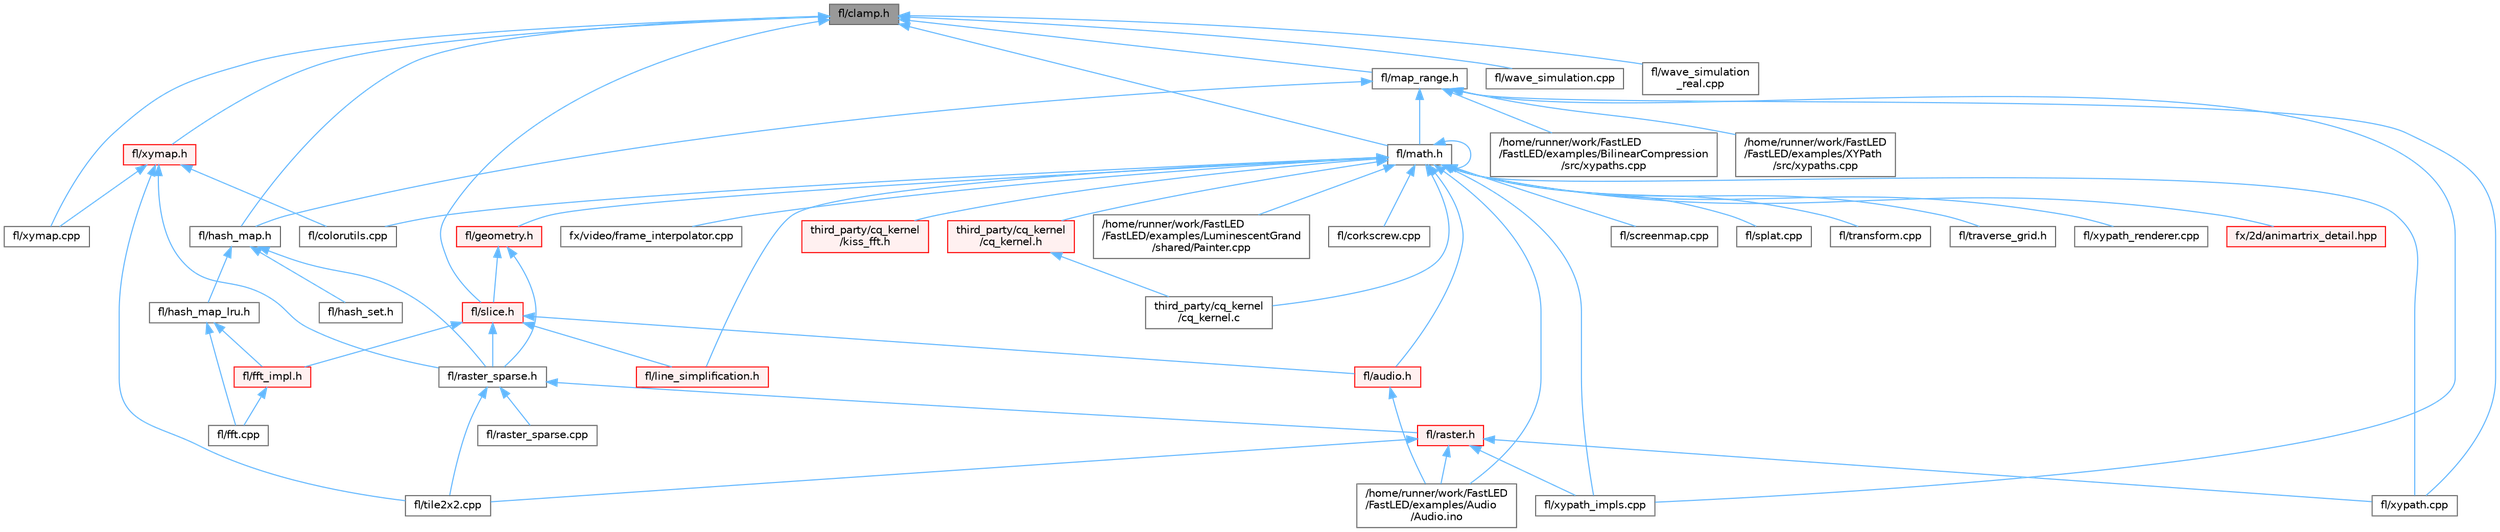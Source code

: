 digraph "fl/clamp.h"
{
 // INTERACTIVE_SVG=YES
 // LATEX_PDF_SIZE
  bgcolor="transparent";
  edge [fontname=Helvetica,fontsize=10,labelfontname=Helvetica,labelfontsize=10];
  node [fontname=Helvetica,fontsize=10,shape=box,height=0.2,width=0.4];
  Node1 [id="Node000001",label="fl/clamp.h",height=0.2,width=0.4,color="gray40", fillcolor="grey60", style="filled", fontcolor="black",tooltip=" "];
  Node1 -> Node2 [id="edge1_Node000001_Node000002",dir="back",color="steelblue1",style="solid",tooltip=" "];
  Node2 [id="Node000002",label="fl/hash_map.h",height=0.2,width=0.4,color="grey40", fillcolor="white", style="filled",URL="$d6/d13/hash__map_8h.html",tooltip=" "];
  Node2 -> Node3 [id="edge2_Node000002_Node000003",dir="back",color="steelblue1",style="solid",tooltip=" "];
  Node3 [id="Node000003",label="fl/hash_map_lru.h",height=0.2,width=0.4,color="grey40", fillcolor="white", style="filled",URL="$dd/d0c/hash__map__lru_8h.html",tooltip=" "];
  Node3 -> Node4 [id="edge3_Node000003_Node000004",dir="back",color="steelblue1",style="solid",tooltip=" "];
  Node4 [id="Node000004",label="fl/fft.cpp",height=0.2,width=0.4,color="grey40", fillcolor="white", style="filled",URL="$db/d03/fft_8cpp.html",tooltip=" "];
  Node3 -> Node5 [id="edge4_Node000003_Node000005",dir="back",color="steelblue1",style="solid",tooltip=" "];
  Node5 [id="Node000005",label="fl/fft_impl.h",height=0.2,width=0.4,color="red", fillcolor="#FFF0F0", style="filled",URL="$df/d73/fft__impl_8h.html",tooltip=" "];
  Node5 -> Node4 [id="edge5_Node000005_Node000004",dir="back",color="steelblue1",style="solid",tooltip=" "];
  Node2 -> Node7 [id="edge6_Node000002_Node000007",dir="back",color="steelblue1",style="solid",tooltip=" "];
  Node7 [id="Node000007",label="fl/hash_set.h",height=0.2,width=0.4,color="grey40", fillcolor="white", style="filled",URL="$dc/de3/hash__set_8h.html",tooltip=" "];
  Node2 -> Node8 [id="edge7_Node000002_Node000008",dir="back",color="steelblue1",style="solid",tooltip=" "];
  Node8 [id="Node000008",label="fl/raster_sparse.h",height=0.2,width=0.4,color="grey40", fillcolor="white", style="filled",URL="$d4/df9/raster__sparse_8h.html",tooltip=" "];
  Node8 -> Node9 [id="edge8_Node000008_Node000009",dir="back",color="steelblue1",style="solid",tooltip=" "];
  Node9 [id="Node000009",label="fl/raster.h",height=0.2,width=0.4,color="red", fillcolor="#FFF0F0", style="filled",URL="$d1/d1e/raster_8h.html",tooltip=" "];
  Node9 -> Node10 [id="edge9_Node000009_Node000010",dir="back",color="steelblue1",style="solid",tooltip=" "];
  Node10 [id="Node000010",label="/home/runner/work/FastLED\l/FastLED/examples/Audio\l/Audio.ino",height=0.2,width=0.4,color="grey40", fillcolor="white", style="filled",URL="$dc/d5d/_audio_8ino.html",tooltip=" "];
  Node9 -> Node20 [id="edge10_Node000009_Node000020",dir="back",color="steelblue1",style="solid",tooltip=" "];
  Node20 [id="Node000020",label="fl/tile2x2.cpp",height=0.2,width=0.4,color="grey40", fillcolor="white", style="filled",URL="$db/d15/tile2x2_8cpp.html",tooltip=" "];
  Node9 -> Node21 [id="edge11_Node000009_Node000021",dir="back",color="steelblue1",style="solid",tooltip=" "];
  Node21 [id="Node000021",label="fl/xypath.cpp",height=0.2,width=0.4,color="grey40", fillcolor="white", style="filled",URL="$d4/d78/xypath_8cpp.html",tooltip=" "];
  Node9 -> Node22 [id="edge12_Node000009_Node000022",dir="back",color="steelblue1",style="solid",tooltip=" "];
  Node22 [id="Node000022",label="fl/xypath_impls.cpp",height=0.2,width=0.4,color="grey40", fillcolor="white", style="filled",URL="$d4/db1/xypath__impls_8cpp.html",tooltip=" "];
  Node8 -> Node23 [id="edge13_Node000008_Node000023",dir="back",color="steelblue1",style="solid",tooltip=" "];
  Node23 [id="Node000023",label="fl/raster_sparse.cpp",height=0.2,width=0.4,color="grey40", fillcolor="white", style="filled",URL="$d7/d58/raster__sparse_8cpp.html",tooltip=" "];
  Node8 -> Node20 [id="edge14_Node000008_Node000020",dir="back",color="steelblue1",style="solid",tooltip=" "];
  Node1 -> Node24 [id="edge15_Node000001_Node000024",dir="back",color="steelblue1",style="solid",tooltip=" "];
  Node24 [id="Node000024",label="fl/map_range.h",height=0.2,width=0.4,color="grey40", fillcolor="white", style="filled",URL="$d1/d47/map__range_8h.html",tooltip=" "];
  Node24 -> Node25 [id="edge16_Node000024_Node000025",dir="back",color="steelblue1",style="solid",tooltip=" "];
  Node25 [id="Node000025",label="/home/runner/work/FastLED\l/FastLED/examples/BilinearCompression\l/src/xypaths.cpp",height=0.2,width=0.4,color="grey40", fillcolor="white", style="filled",URL="$d4/dda/_bilinear_compression_2src_2xypaths_8cpp.html",tooltip=" "];
  Node24 -> Node26 [id="edge17_Node000024_Node000026",dir="back",color="steelblue1",style="solid",tooltip=" "];
  Node26 [id="Node000026",label="/home/runner/work/FastLED\l/FastLED/examples/XYPath\l/src/xypaths.cpp",height=0.2,width=0.4,color="grey40", fillcolor="white", style="filled",URL="$d8/d55/_x_y_path_2src_2xypaths_8cpp.html",tooltip=" "];
  Node24 -> Node2 [id="edge18_Node000024_Node000002",dir="back",color="steelblue1",style="solid",tooltip=" "];
  Node24 -> Node27 [id="edge19_Node000024_Node000027",dir="back",color="steelblue1",style="solid",tooltip=" "];
  Node27 [id="Node000027",label="fl/math.h",height=0.2,width=0.4,color="grey40", fillcolor="white", style="filled",URL="$df/db1/math_8h.html",tooltip=" "];
  Node27 -> Node10 [id="edge20_Node000027_Node000010",dir="back",color="steelblue1",style="solid",tooltip=" "];
  Node27 -> Node28 [id="edge21_Node000027_Node000028",dir="back",color="steelblue1",style="solid",tooltip=" "];
  Node28 [id="Node000028",label="/home/runner/work/FastLED\l/FastLED/examples/LuminescentGrand\l/shared/Painter.cpp",height=0.2,width=0.4,color="grey40", fillcolor="white", style="filled",URL="$db/d33/_painter_8cpp.html",tooltip=" "];
  Node27 -> Node29 [id="edge22_Node000027_Node000029",dir="back",color="steelblue1",style="solid",tooltip=" "];
  Node29 [id="Node000029",label="fl/audio.h",height=0.2,width=0.4,color="red", fillcolor="#FFF0F0", style="filled",URL="$da/d09/audio_8h.html",tooltip=" "];
  Node29 -> Node10 [id="edge23_Node000029_Node000010",dir="back",color="steelblue1",style="solid",tooltip=" "];
  Node27 -> Node57 [id="edge24_Node000027_Node000057",dir="back",color="steelblue1",style="solid",tooltip=" "];
  Node57 [id="Node000057",label="fl/colorutils.cpp",height=0.2,width=0.4,color="grey40", fillcolor="white", style="filled",URL="$da/d2d/colorutils_8cpp.html",tooltip="Misc utility functions for palettes, blending, and more."];
  Node27 -> Node58 [id="edge25_Node000027_Node000058",dir="back",color="steelblue1",style="solid",tooltip=" "];
  Node58 [id="Node000058",label="fl/corkscrew.cpp",height=0.2,width=0.4,color="grey40", fillcolor="white", style="filled",URL="$d3/d9b/corkscrew_8cpp.html",tooltip=" "];
  Node27 -> Node59 [id="edge26_Node000027_Node000059",dir="back",color="steelblue1",style="solid",tooltip=" "];
  Node59 [id="Node000059",label="fl/geometry.h",height=0.2,width=0.4,color="red", fillcolor="#FFF0F0", style="filled",URL="$d4/d67/geometry_8h.html",tooltip=" "];
  Node59 -> Node8 [id="edge27_Node000059_Node000008",dir="back",color="steelblue1",style="solid",tooltip=" "];
  Node59 -> Node232 [id="edge28_Node000059_Node000232",dir="back",color="steelblue1",style="solid",tooltip=" "];
  Node232 [id="Node000232",label="fl/slice.h",height=0.2,width=0.4,color="red", fillcolor="#FFF0F0", style="filled",URL="$d0/d48/slice_8h.html",tooltip=" "];
  Node232 -> Node29 [id="edge29_Node000232_Node000029",dir="back",color="steelblue1",style="solid",tooltip=" "];
  Node232 -> Node5 [id="edge30_Node000232_Node000005",dir="back",color="steelblue1",style="solid",tooltip=" "];
  Node232 -> Node229 [id="edge31_Node000232_Node000229",dir="back",color="steelblue1",style="solid",tooltip=" "];
  Node229 [id="Node000229",label="fl/line_simplification.h",height=0.2,width=0.4,color="red", fillcolor="#FFF0F0", style="filled",URL="$d8/da7/line__simplification_8h.html",tooltip=" "];
  Node232 -> Node8 [id="edge32_Node000232_Node000008",dir="back",color="steelblue1",style="solid",tooltip=" "];
  Node27 -> Node229 [id="edge33_Node000027_Node000229",dir="back",color="steelblue1",style="solid",tooltip=" "];
  Node27 -> Node27 [id="edge34_Node000027_Node000027",dir="back",color="steelblue1",style="solid",tooltip=" "];
  Node27 -> Node177 [id="edge35_Node000027_Node000177",dir="back",color="steelblue1",style="solid",tooltip=" "];
  Node177 [id="Node000177",label="fl/screenmap.cpp",height=0.2,width=0.4,color="grey40", fillcolor="white", style="filled",URL="$d9/d6f/screenmap_8cpp.html",tooltip=" "];
  Node27 -> Node204 [id="edge36_Node000027_Node000204",dir="back",color="steelblue1",style="solid",tooltip=" "];
  Node204 [id="Node000204",label="fl/splat.cpp",height=0.2,width=0.4,color="grey40", fillcolor="white", style="filled",URL="$da/dbe/splat_8cpp.html",tooltip=" "];
  Node27 -> Node179 [id="edge37_Node000027_Node000179",dir="back",color="steelblue1",style="solid",tooltip=" "];
  Node179 [id="Node000179",label="fl/transform.cpp",height=0.2,width=0.4,color="grey40", fillcolor="white", style="filled",URL="$d8/d8c/transform_8cpp.html",tooltip=" "];
  Node27 -> Node231 [id="edge38_Node000027_Node000231",dir="back",color="steelblue1",style="solid",tooltip=" "];
  Node231 [id="Node000231",label="fl/traverse_grid.h",height=0.2,width=0.4,color="grey40", fillcolor="white", style="filled",URL="$d9/d42/traverse__grid_8h.html",tooltip=" "];
  Node27 -> Node21 [id="edge39_Node000027_Node000021",dir="back",color="steelblue1",style="solid",tooltip=" "];
  Node27 -> Node22 [id="edge40_Node000027_Node000022",dir="back",color="steelblue1",style="solid",tooltip=" "];
  Node27 -> Node184 [id="edge41_Node000027_Node000184",dir="back",color="steelblue1",style="solid",tooltip=" "];
  Node184 [id="Node000184",label="fl/xypath_renderer.cpp",height=0.2,width=0.4,color="grey40", fillcolor="white", style="filled",URL="$d2/d31/xypath__renderer_8cpp.html",tooltip=" "];
  Node27 -> Node259 [id="edge42_Node000027_Node000259",dir="back",color="steelblue1",style="solid",tooltip=" "];
  Node259 [id="Node000259",label="fx/2d/animartrix_detail.hpp",height=0.2,width=0.4,color="red", fillcolor="#FFF0F0", style="filled",URL="$d3/d3b/animartrix__detail_8hpp.html",tooltip=" "];
  Node27 -> Node219 [id="edge43_Node000027_Node000219",dir="back",color="steelblue1",style="solid",tooltip=" "];
  Node219 [id="Node000219",label="fx/video/frame_interpolator.cpp",height=0.2,width=0.4,color="grey40", fillcolor="white", style="filled",URL="$d5/da4/frame__interpolator_8cpp.html",tooltip=" "];
  Node27 -> Node272 [id="edge44_Node000027_Node000272",dir="back",color="steelblue1",style="solid",tooltip=" "];
  Node272 [id="Node000272",label="third_party/cq_kernel\l/cq_kernel.c",height=0.2,width=0.4,color="grey40", fillcolor="white", style="filled",URL="$d9/dc9/cq__kernel_8c.html",tooltip=" "];
  Node27 -> Node271 [id="edge45_Node000027_Node000271",dir="back",color="steelblue1",style="solid",tooltip=" "];
  Node271 [id="Node000271",label="third_party/cq_kernel\l/cq_kernel.h",height=0.2,width=0.4,color="red", fillcolor="#FFF0F0", style="filled",URL="$d1/dda/cq__kernel_8h.html",tooltip=" "];
  Node271 -> Node272 [id="edge46_Node000271_Node000272",dir="back",color="steelblue1",style="solid",tooltip=" "];
  Node27 -> Node269 [id="edge47_Node000027_Node000269",dir="back",color="steelblue1",style="solid",tooltip=" "];
  Node269 [id="Node000269",label="third_party/cq_kernel\l/kiss_fft.h",height=0.2,width=0.4,color="red", fillcolor="#FFF0F0", style="filled",URL="$d0/dc9/kiss__fft_8h.html",tooltip=" "];
  Node24 -> Node21 [id="edge48_Node000024_Node000021",dir="back",color="steelblue1",style="solid",tooltip=" "];
  Node24 -> Node22 [id="edge49_Node000024_Node000022",dir="back",color="steelblue1",style="solid",tooltip=" "];
  Node1 -> Node27 [id="edge50_Node000001_Node000027",dir="back",color="steelblue1",style="solid",tooltip=" "];
  Node1 -> Node232 [id="edge51_Node000001_Node000232",dir="back",color="steelblue1",style="solid",tooltip=" "];
  Node1 -> Node208 [id="edge52_Node000001_Node000208",dir="back",color="steelblue1",style="solid",tooltip=" "];
  Node208 [id="Node000208",label="fl/wave_simulation.cpp",height=0.2,width=0.4,color="grey40", fillcolor="white", style="filled",URL="$de/d8c/wave__simulation_8cpp.html",tooltip=" "];
  Node1 -> Node210 [id="edge53_Node000001_Node000210",dir="back",color="steelblue1",style="solid",tooltip=" "];
  Node210 [id="Node000210",label="fl/wave_simulation\l_real.cpp",height=0.2,width=0.4,color="grey40", fillcolor="white", style="filled",URL="$d8/da2/wave__simulation__real_8cpp.html",tooltip=" "];
  Node1 -> Node178 [id="edge54_Node000001_Node000178",dir="back",color="steelblue1",style="solid",tooltip=" "];
  Node178 [id="Node000178",label="fl/xymap.cpp",height=0.2,width=0.4,color="grey40", fillcolor="white", style="filled",URL="$d7/d09/xymap_8cpp.html",tooltip=" "];
  Node1 -> Node189 [id="edge55_Node000001_Node000189",dir="back",color="steelblue1",style="solid",tooltip=" "];
  Node189 [id="Node000189",label="fl/xymap.h",height=0.2,width=0.4,color="red", fillcolor="#FFF0F0", style="filled",URL="$da/d61/xymap_8h.html",tooltip=" "];
  Node189 -> Node57 [id="edge56_Node000189_Node000057",dir="back",color="steelblue1",style="solid",tooltip=" "];
  Node189 -> Node8 [id="edge57_Node000189_Node000008",dir="back",color="steelblue1",style="solid",tooltip=" "];
  Node189 -> Node20 [id="edge58_Node000189_Node000020",dir="back",color="steelblue1",style="solid",tooltip=" "];
  Node189 -> Node178 [id="edge59_Node000189_Node000178",dir="back",color="steelblue1",style="solid",tooltip=" "];
}
